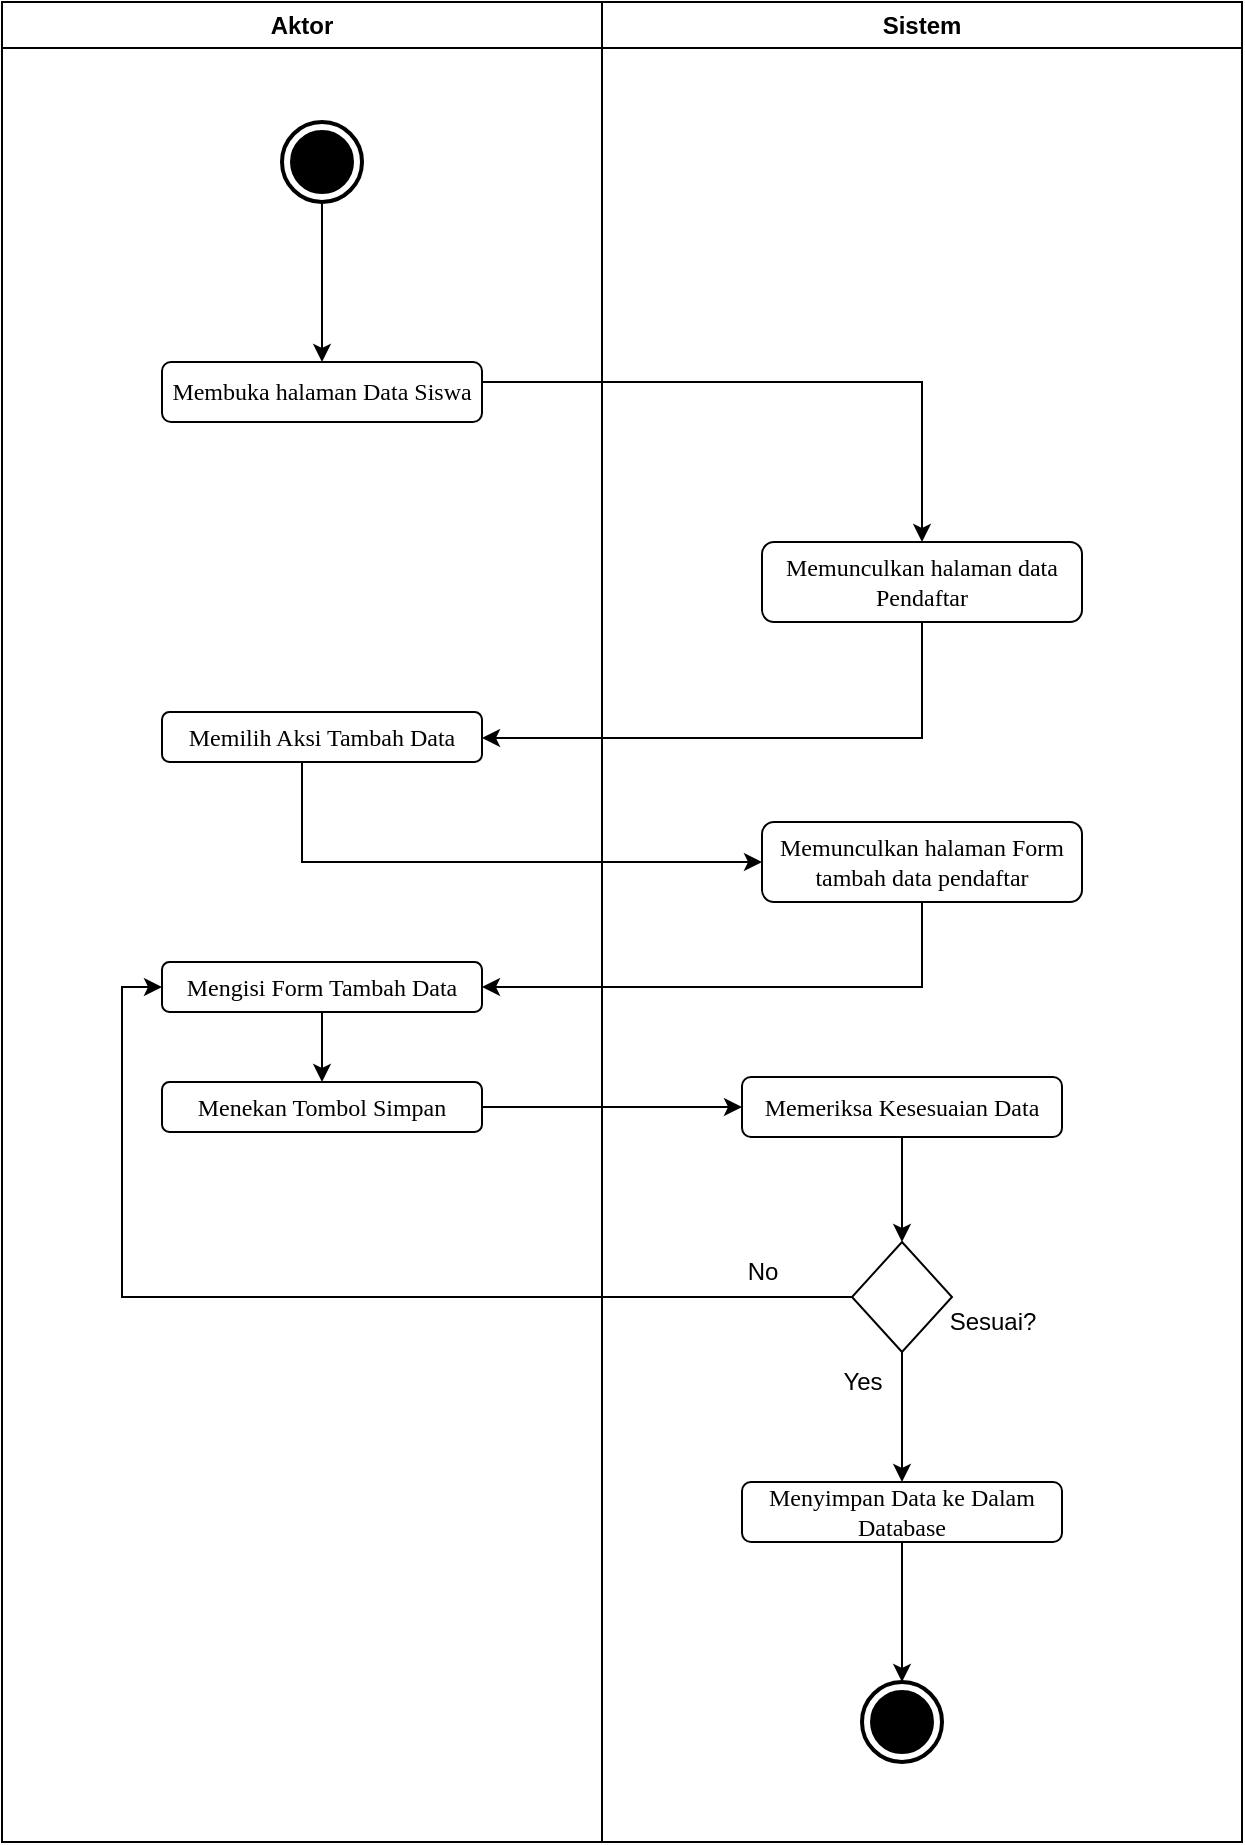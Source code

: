 <mxfile version="21.6.5" type="github">
  <diagram name="Halaman-1" id="H9VdecEncDHCBVBSECTS">
    <mxGraphModel dx="1674" dy="764" grid="1" gridSize="10" guides="1" tooltips="1" connect="1" arrows="1" fold="1" page="1" pageScale="1" pageWidth="827" pageHeight="1169" math="0" shadow="0">
      <root>
        <mxCell id="0" />
        <mxCell id="1" parent="0" />
        <mxCell id="wobqdC3RYbK9uv20XsJD-1" value="Aktor" style="swimlane;whiteSpace=wrap;html=1;" vertex="1" parent="1">
          <mxGeometry x="80" y="60" width="300" height="920" as="geometry" />
        </mxCell>
        <mxCell id="wobqdC3RYbK9uv20XsJD-2" style="edgeStyle=orthogonalEdgeStyle;rounded=0;orthogonalLoop=1;jettySize=auto;html=1;entryX=0.5;entryY=0;entryDx=0;entryDy=0;" edge="1" parent="wobqdC3RYbK9uv20XsJD-1" source="wobqdC3RYbK9uv20XsJD-3" target="wobqdC3RYbK9uv20XsJD-4">
          <mxGeometry relative="1" as="geometry" />
        </mxCell>
        <mxCell id="wobqdC3RYbK9uv20XsJD-3" value="" style="html=1;shape=mxgraph.sysml.actFinal;strokeWidth=2;verticalLabelPosition=bottom;verticalAlignment=top;" vertex="1" parent="wobqdC3RYbK9uv20XsJD-1">
          <mxGeometry x="140" y="60" width="40" height="40" as="geometry" />
        </mxCell>
        <mxCell id="wobqdC3RYbK9uv20XsJD-4" value="&lt;font face=&quot;Times New Roman&quot;&gt;Membuka halaman Data Siswa&lt;/font&gt;" style="shape=rect;html=1;rounded=1;whiteSpace=wrap;align=center;" vertex="1" parent="wobqdC3RYbK9uv20XsJD-1">
          <mxGeometry x="80" y="180" width="160" height="30" as="geometry" />
        </mxCell>
        <mxCell id="wobqdC3RYbK9uv20XsJD-5" value="&lt;font face=&quot;Times New Roman&quot;&gt;Memilih Aksi Tambah Data&lt;/font&gt;" style="shape=rect;html=1;rounded=1;whiteSpace=wrap;align=center;" vertex="1" parent="wobqdC3RYbK9uv20XsJD-1">
          <mxGeometry x="80" y="355" width="160" height="25" as="geometry" />
        </mxCell>
        <mxCell id="wobqdC3RYbK9uv20XsJD-6" style="edgeStyle=orthogonalEdgeStyle;rounded=0;orthogonalLoop=1;jettySize=auto;html=1;" edge="1" parent="wobqdC3RYbK9uv20XsJD-1" source="wobqdC3RYbK9uv20XsJD-7" target="wobqdC3RYbK9uv20XsJD-8">
          <mxGeometry relative="1" as="geometry" />
        </mxCell>
        <mxCell id="wobqdC3RYbK9uv20XsJD-7" value="&lt;font face=&quot;Times New Roman&quot;&gt;Mengisi Form Tambah Data&lt;/font&gt;" style="shape=rect;html=1;rounded=1;whiteSpace=wrap;align=center;" vertex="1" parent="wobqdC3RYbK9uv20XsJD-1">
          <mxGeometry x="80" y="480" width="160" height="25" as="geometry" />
        </mxCell>
        <mxCell id="wobqdC3RYbK9uv20XsJD-8" value="&lt;font face=&quot;Times New Roman&quot;&gt;Menekan Tombol Simpan&lt;/font&gt;" style="shape=rect;html=1;rounded=1;whiteSpace=wrap;align=center;" vertex="1" parent="wobqdC3RYbK9uv20XsJD-1">
          <mxGeometry x="80" y="540" width="160" height="25" as="geometry" />
        </mxCell>
        <mxCell id="wobqdC3RYbK9uv20XsJD-9" value="Sistem" style="swimlane;whiteSpace=wrap;html=1;" vertex="1" parent="1">
          <mxGeometry x="380" y="60" width="320" height="920" as="geometry" />
        </mxCell>
        <mxCell id="wobqdC3RYbK9uv20XsJD-10" value="&lt;font face=&quot;Times New Roman&quot;&gt;Memunculkan halaman data Pendaftar&lt;/font&gt;" style="shape=rect;html=1;rounded=1;whiteSpace=wrap;align=center;" vertex="1" parent="wobqdC3RYbK9uv20XsJD-9">
          <mxGeometry x="80" y="270" width="160" height="40" as="geometry" />
        </mxCell>
        <mxCell id="wobqdC3RYbK9uv20XsJD-11" value="&lt;font face=&quot;Times New Roman&quot;&gt;Memunculkan halaman Form tambah data pendaftar&lt;/font&gt;" style="shape=rect;html=1;rounded=1;whiteSpace=wrap;align=center;" vertex="1" parent="wobqdC3RYbK9uv20XsJD-9">
          <mxGeometry x="80" y="410" width="160" height="40" as="geometry" />
        </mxCell>
        <mxCell id="wobqdC3RYbK9uv20XsJD-12" style="edgeStyle=orthogonalEdgeStyle;rounded=0;orthogonalLoop=1;jettySize=auto;html=1;entryX=0.5;entryY=0;entryDx=0;entryDy=0;" edge="1" parent="wobqdC3RYbK9uv20XsJD-9" source="wobqdC3RYbK9uv20XsJD-13" target="wobqdC3RYbK9uv20XsJD-15">
          <mxGeometry relative="1" as="geometry" />
        </mxCell>
        <mxCell id="wobqdC3RYbK9uv20XsJD-13" value="&lt;font face=&quot;Times New Roman&quot;&gt;Memeriksa Kesesuaian Data&lt;/font&gt;" style="shape=rect;html=1;rounded=1;whiteSpace=wrap;align=center;" vertex="1" parent="wobqdC3RYbK9uv20XsJD-9">
          <mxGeometry x="70" y="537.5" width="160" height="30" as="geometry" />
        </mxCell>
        <mxCell id="wobqdC3RYbK9uv20XsJD-14" style="edgeStyle=orthogonalEdgeStyle;rounded=0;orthogonalLoop=1;jettySize=auto;html=1;entryX=0.5;entryY=0;entryDx=0;entryDy=0;" edge="1" parent="wobqdC3RYbK9uv20XsJD-9" source="wobqdC3RYbK9uv20XsJD-15" target="wobqdC3RYbK9uv20XsJD-19">
          <mxGeometry relative="1" as="geometry" />
        </mxCell>
        <mxCell id="wobqdC3RYbK9uv20XsJD-15" value="" style="rhombus;whiteSpace=wrap;html=1;" vertex="1" parent="wobqdC3RYbK9uv20XsJD-9">
          <mxGeometry x="125" y="620" width="50" height="55" as="geometry" />
        </mxCell>
        <mxCell id="wobqdC3RYbK9uv20XsJD-16" value="Sesuai?" style="text;html=1;align=center;verticalAlign=middle;resizable=0;points=[];autosize=1;strokeColor=none;fillColor=none;" vertex="1" parent="wobqdC3RYbK9uv20XsJD-9">
          <mxGeometry x="160" y="645" width="70" height="30" as="geometry" />
        </mxCell>
        <mxCell id="wobqdC3RYbK9uv20XsJD-17" value="No" style="text;html=1;align=center;verticalAlign=middle;resizable=0;points=[];autosize=1;strokeColor=none;fillColor=none;" vertex="1" parent="wobqdC3RYbK9uv20XsJD-9">
          <mxGeometry x="60" y="620" width="40" height="30" as="geometry" />
        </mxCell>
        <mxCell id="wobqdC3RYbK9uv20XsJD-18" style="edgeStyle=orthogonalEdgeStyle;rounded=0;orthogonalLoop=1;jettySize=auto;html=1;entryX=0.5;entryY=0;entryDx=0;entryDy=0;entryPerimeter=0;" edge="1" parent="wobqdC3RYbK9uv20XsJD-9" source="wobqdC3RYbK9uv20XsJD-19" target="wobqdC3RYbK9uv20XsJD-21">
          <mxGeometry relative="1" as="geometry" />
        </mxCell>
        <mxCell id="wobqdC3RYbK9uv20XsJD-19" value="&lt;font face=&quot;Times New Roman&quot;&gt;Menyimpan Data ke Dalam Database&lt;/font&gt;" style="shape=rect;html=1;rounded=1;whiteSpace=wrap;align=center;" vertex="1" parent="wobqdC3RYbK9uv20XsJD-9">
          <mxGeometry x="70" y="740" width="160" height="30" as="geometry" />
        </mxCell>
        <mxCell id="wobqdC3RYbK9uv20XsJD-20" value="Yes" style="text;html=1;align=center;verticalAlign=middle;resizable=0;points=[];autosize=1;strokeColor=none;fillColor=none;" vertex="1" parent="wobqdC3RYbK9uv20XsJD-9">
          <mxGeometry x="110" y="675" width="40" height="30" as="geometry" />
        </mxCell>
        <mxCell id="wobqdC3RYbK9uv20XsJD-21" value="" style="html=1;shape=mxgraph.sysml.actFinal;strokeWidth=2;verticalLabelPosition=bottom;verticalAlignment=top;" vertex="1" parent="wobqdC3RYbK9uv20XsJD-9">
          <mxGeometry x="130" y="840" width="40" height="40" as="geometry" />
        </mxCell>
        <mxCell id="wobqdC3RYbK9uv20XsJD-22" style="edgeStyle=orthogonalEdgeStyle;rounded=0;orthogonalLoop=1;jettySize=auto;html=1;entryX=0.5;entryY=0;entryDx=0;entryDy=0;" edge="1" parent="1" source="wobqdC3RYbK9uv20XsJD-4" target="wobqdC3RYbK9uv20XsJD-10">
          <mxGeometry relative="1" as="geometry">
            <Array as="points">
              <mxPoint x="540" y="250" />
            </Array>
          </mxGeometry>
        </mxCell>
        <mxCell id="wobqdC3RYbK9uv20XsJD-23" style="edgeStyle=orthogonalEdgeStyle;rounded=0;orthogonalLoop=1;jettySize=auto;html=1;entryX=0;entryY=0.5;entryDx=0;entryDy=0;" edge="1" parent="1" source="wobqdC3RYbK9uv20XsJD-5" target="wobqdC3RYbK9uv20XsJD-11">
          <mxGeometry relative="1" as="geometry">
            <Array as="points">
              <mxPoint x="230" y="490" />
            </Array>
          </mxGeometry>
        </mxCell>
        <mxCell id="wobqdC3RYbK9uv20XsJD-24" style="edgeStyle=orthogonalEdgeStyle;rounded=0;orthogonalLoop=1;jettySize=auto;html=1;entryX=1;entryY=0.5;entryDx=0;entryDy=0;" edge="1" parent="1" source="wobqdC3RYbK9uv20XsJD-10" target="wobqdC3RYbK9uv20XsJD-5">
          <mxGeometry relative="1" as="geometry">
            <Array as="points">
              <mxPoint x="540" y="428" />
              <mxPoint x="320" y="428" />
            </Array>
          </mxGeometry>
        </mxCell>
        <mxCell id="wobqdC3RYbK9uv20XsJD-25" style="edgeStyle=orthogonalEdgeStyle;rounded=0;orthogonalLoop=1;jettySize=auto;html=1;entryX=1;entryY=0.5;entryDx=0;entryDy=0;" edge="1" parent="1" source="wobqdC3RYbK9uv20XsJD-11" target="wobqdC3RYbK9uv20XsJD-7">
          <mxGeometry relative="1" as="geometry">
            <Array as="points">
              <mxPoint x="540" y="553" />
            </Array>
          </mxGeometry>
        </mxCell>
        <mxCell id="wobqdC3RYbK9uv20XsJD-26" style="edgeStyle=orthogonalEdgeStyle;rounded=0;orthogonalLoop=1;jettySize=auto;html=1;entryX=0;entryY=0.5;entryDx=0;entryDy=0;" edge="1" parent="1" source="wobqdC3RYbK9uv20XsJD-8" target="wobqdC3RYbK9uv20XsJD-13">
          <mxGeometry relative="1" as="geometry" />
        </mxCell>
        <mxCell id="wobqdC3RYbK9uv20XsJD-27" style="edgeStyle=orthogonalEdgeStyle;rounded=0;orthogonalLoop=1;jettySize=auto;html=1;entryX=0;entryY=0.5;entryDx=0;entryDy=0;" edge="1" parent="1" source="wobqdC3RYbK9uv20XsJD-15" target="wobqdC3RYbK9uv20XsJD-7">
          <mxGeometry relative="1" as="geometry" />
        </mxCell>
      </root>
    </mxGraphModel>
  </diagram>
</mxfile>
